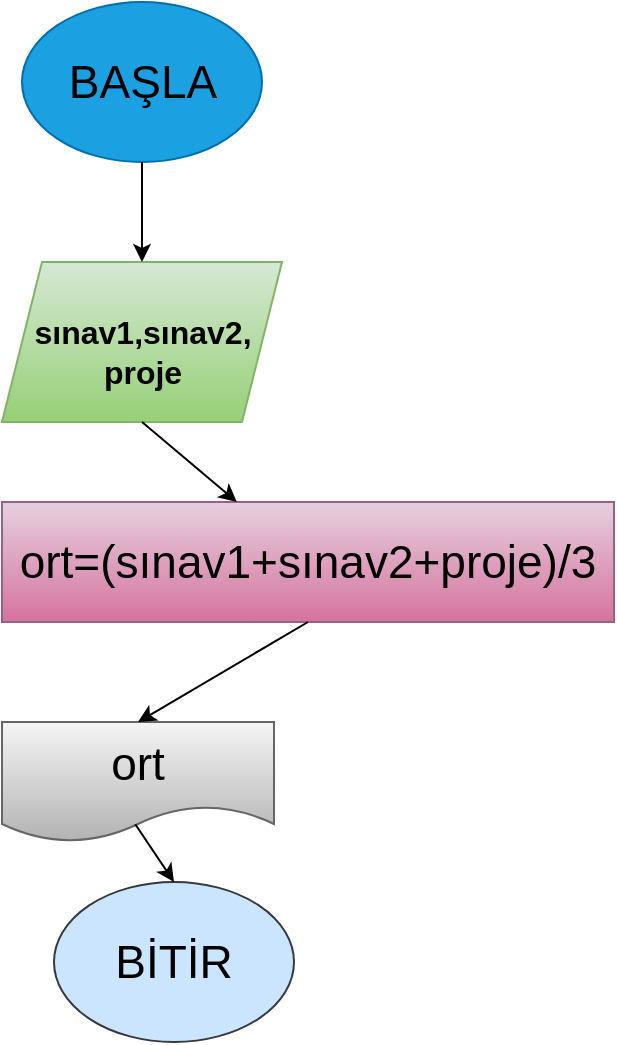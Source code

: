 <mxfile version="20.2.3" type="device"><diagram id="C5RBs43oDa-KdzZeNtuy" name="Page-1"><mxGraphModel dx="1021" dy="651" grid="1" gridSize="10" guides="1" tooltips="1" connect="1" arrows="1" fold="1" page="1" pageScale="1" pageWidth="827" pageHeight="1169" math="0" shadow="0"><root><mxCell id="WIyWlLk6GJQsqaUBKTNV-0"/><mxCell id="WIyWlLk6GJQsqaUBKTNV-1" parent="WIyWlLk6GJQsqaUBKTNV-0"/><mxCell id="Qj83vR1XmuHrjFxbvnhl-3" value="" style="ellipse;whiteSpace=wrap;html=1;fillColor=#1ba1e2;strokeColor=#006EAF;fontColor=#ffffff;labelBackgroundColor=#4AC3FF;" vertex="1" parent="WIyWlLk6GJQsqaUBKTNV-1"><mxGeometry x="294" y="50" width="120" height="80" as="geometry"/></mxCell><mxCell id="Qj83vR1XmuHrjFxbvnhl-4" value="" style="shape=parallelogram;perimeter=parallelogramPerimeter;whiteSpace=wrap;html=1;fixedSize=1;fillColor=#d5e8d4;gradientColor=#97d077;strokeColor=#82b366;" vertex="1" parent="WIyWlLk6GJQsqaUBKTNV-1"><mxGeometry x="284" y="180" width="140" height="80" as="geometry"/></mxCell><mxCell id="Qj83vR1XmuHrjFxbvnhl-5" value="" style="endArrow=classic;html=1;rounded=0;fontColor=#000000;exitX=0.5;exitY=1;exitDx=0;exitDy=0;entryX=0.5;entryY=0;entryDx=0;entryDy=0;" edge="1" parent="WIyWlLk6GJQsqaUBKTNV-1" source="Qj83vR1XmuHrjFxbvnhl-3" target="Qj83vR1XmuHrjFxbvnhl-4"><mxGeometry width="50" height="50" relative="1" as="geometry"><mxPoint x="390" y="410" as="sourcePoint"/><mxPoint x="440" y="360" as="targetPoint"/></mxGeometry></mxCell><mxCell id="Qj83vR1XmuHrjFxbvnhl-6" value="sınav1,sınav2,&lt;br style=&quot;font-size: 16px;&quot;&gt;proje" style="text;html=1;resizable=0;autosize=1;align=center;verticalAlign=middle;points=[];fillColor=none;strokeColor=none;rounded=0;labelBackgroundColor=none;fontColor=#000000;fontStyle=1;fontSize=16;" vertex="1" parent="WIyWlLk6GJQsqaUBKTNV-1"><mxGeometry x="289" y="200" width="130" height="50" as="geometry"/></mxCell><mxCell id="Qj83vR1XmuHrjFxbvnhl-8" value="BAŞLA" style="text;html=1;resizable=0;autosize=1;align=center;verticalAlign=middle;points=[];fillColor=none;strokeColor=none;rounded=0;labelBackgroundColor=none;fontSize=23;fontColor=#000000;" vertex="1" parent="WIyWlLk6GJQsqaUBKTNV-1"><mxGeometry x="304" y="70" width="100" height="40" as="geometry"/></mxCell><mxCell id="Qj83vR1XmuHrjFxbvnhl-9" value="ort=(sınav1+sınav2+proje)/3" style="rounded=0;whiteSpace=wrap;html=1;labelBackgroundColor=none;fontSize=23;fillColor=#e6d0de;gradientColor=#d5739d;strokeColor=#996185;" vertex="1" parent="WIyWlLk6GJQsqaUBKTNV-1"><mxGeometry x="284" y="300" width="306" height="60" as="geometry"/></mxCell><mxCell id="Qj83vR1XmuHrjFxbvnhl-10" value="ort" style="shape=document;whiteSpace=wrap;html=1;boundedLbl=1;labelBackgroundColor=none;fontSize=23;fillColor=#f5f5f5;gradientColor=#b3b3b3;strokeColor=#666666;" vertex="1" parent="WIyWlLk6GJQsqaUBKTNV-1"><mxGeometry x="284" y="410" width="136" height="60" as="geometry"/></mxCell><mxCell id="Qj83vR1XmuHrjFxbvnhl-11" value="" style="endArrow=classic;html=1;rounded=0;fontSize=23;fontColor=#000000;exitX=0.5;exitY=1;exitDx=0;exitDy=0;" edge="1" parent="WIyWlLk6GJQsqaUBKTNV-1" source="Qj83vR1XmuHrjFxbvnhl-4" target="Qj83vR1XmuHrjFxbvnhl-9"><mxGeometry width="50" height="50" relative="1" as="geometry"><mxPoint x="360" y="320" as="sourcePoint"/><mxPoint x="410" y="270" as="targetPoint"/></mxGeometry></mxCell><mxCell id="Qj83vR1XmuHrjFxbvnhl-12" value="" style="endArrow=classic;html=1;rounded=0;fontSize=23;fontColor=#000000;entryX=0.5;entryY=0;entryDx=0;entryDy=0;exitX=0.5;exitY=1;exitDx=0;exitDy=0;" edge="1" parent="WIyWlLk6GJQsqaUBKTNV-1" source="Qj83vR1XmuHrjFxbvnhl-9" target="Qj83vR1XmuHrjFxbvnhl-10"><mxGeometry width="50" height="50" relative="1" as="geometry"><mxPoint x="360" y="320" as="sourcePoint"/><mxPoint x="410" y="270" as="targetPoint"/></mxGeometry></mxCell><mxCell id="Qj83vR1XmuHrjFxbvnhl-13" value="BİTİR" style="ellipse;whiteSpace=wrap;html=1;labelBackgroundColor=none;fontSize=23;fillColor=#cce5ff;strokeColor=#36393d;" vertex="1" parent="WIyWlLk6GJQsqaUBKTNV-1"><mxGeometry x="310" y="490" width="120" height="80" as="geometry"/></mxCell><mxCell id="Qj83vR1XmuHrjFxbvnhl-14" value="" style="endArrow=classic;html=1;rounded=0;fontSize=23;fontColor=#000000;exitX=0.49;exitY=0.852;exitDx=0;exitDy=0;exitPerimeter=0;entryX=0.5;entryY=0;entryDx=0;entryDy=0;" edge="1" parent="WIyWlLk6GJQsqaUBKTNV-1" source="Qj83vR1XmuHrjFxbvnhl-10" target="Qj83vR1XmuHrjFxbvnhl-13"><mxGeometry width="50" height="50" relative="1" as="geometry"><mxPoint x="324" y="540" as="sourcePoint"/><mxPoint x="374" y="490" as="targetPoint"/></mxGeometry></mxCell></root></mxGraphModel></diagram></mxfile>